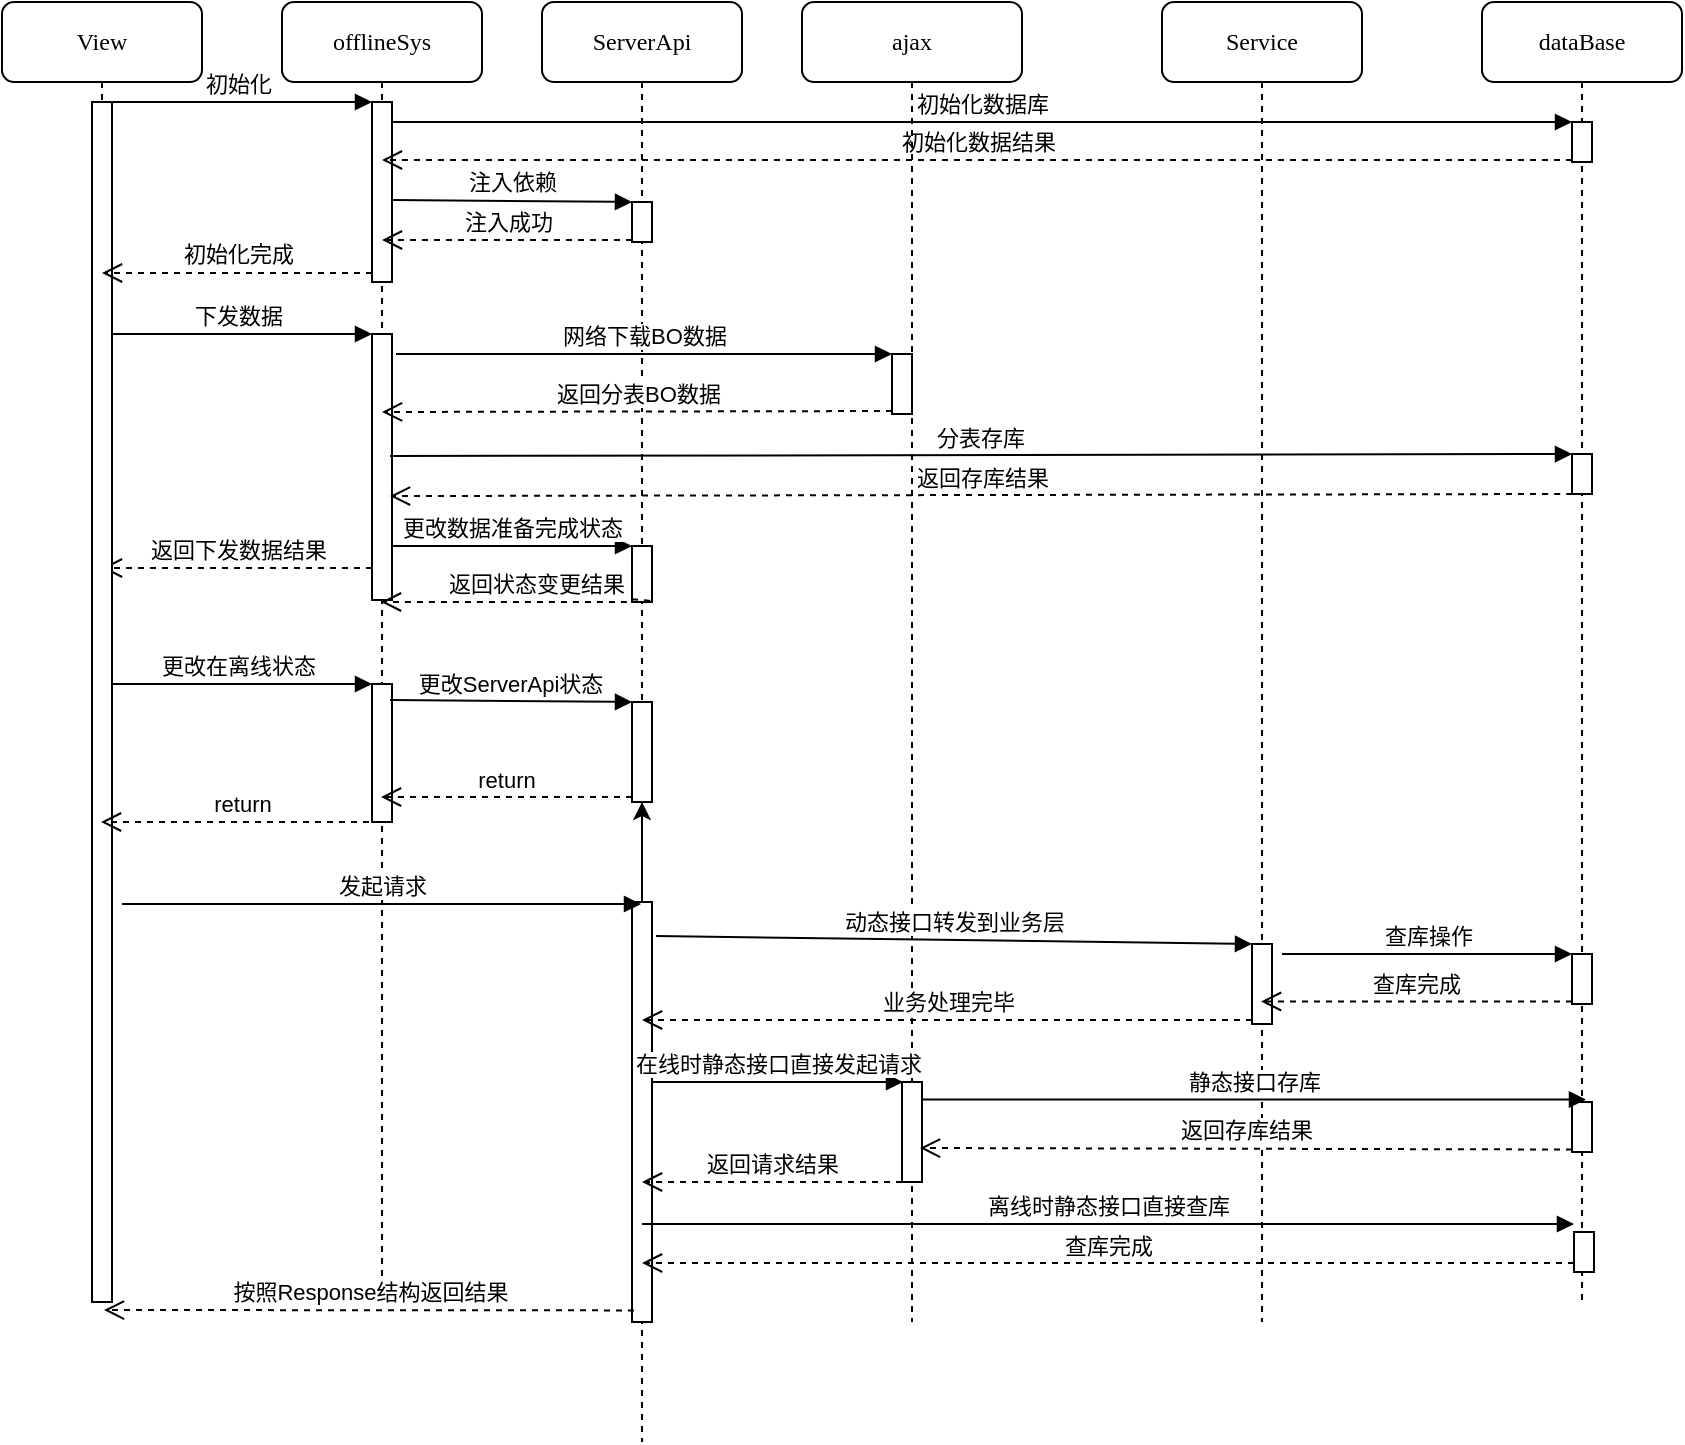 <mxfile version="15.2.7" type="github"><diagram name="Page-1" id="13e1069c-82ec-6db2-03f1-153e76fe0fe0"><mxGraphModel dx="1426" dy="737" grid="1" gridSize="10" guides="1" tooltips="1" connect="1" arrows="1" fold="1" page="1" pageScale="1" pageWidth="1100" pageHeight="850" background="none" math="0" shadow="0"><root><mxCell id="0"/><mxCell id="1" parent="0"/><mxCell id="7baba1c4bc27f4b0-3" value="ServerApi" style="shape=umlLifeline;perimeter=lifelinePerimeter;whiteSpace=wrap;html=1;container=1;collapsible=0;recursiveResize=0;outlineConnect=0;rounded=1;shadow=0;comic=0;labelBackgroundColor=none;strokeWidth=1;fontFamily=Verdana;fontSize=12;align=center;" parent="1" vertex="1"><mxGeometry x="370" y="80" width="100" height="720" as="geometry"/></mxCell><mxCell id="-w-S51wuP4ReROLnTKWr-19" value="" style="html=1;points=[];perimeter=orthogonalPerimeter;" parent="7baba1c4bc27f4b0-3" vertex="1"><mxGeometry x="45" y="100" width="10" height="20" as="geometry"/></mxCell><mxCell id="-w-S51wuP4ReROLnTKWr-87" value="" style="edgeStyle=orthogonalEdgeStyle;rounded=0;orthogonalLoop=1;jettySize=auto;html=1;" parent="7baba1c4bc27f4b0-3" source="-w-S51wuP4ReROLnTKWr-43" target="-w-S51wuP4ReROLnTKWr-68" edge="1"><mxGeometry relative="1" as="geometry"/></mxCell><mxCell id="-w-S51wuP4ReROLnTKWr-43" value="" style="html=1;points=[];perimeter=orthogonalPerimeter;" parent="7baba1c4bc27f4b0-3" vertex="1"><mxGeometry x="45" y="450" width="10" height="210" as="geometry"/></mxCell><mxCell id="-w-S51wuP4ReROLnTKWr-63" value="" style="html=1;points=[];perimeter=orthogonalPerimeter;" parent="7baba1c4bc27f4b0-3" vertex="1"><mxGeometry x="45" y="272" width="10" height="28" as="geometry"/></mxCell><mxCell id="-w-S51wuP4ReROLnTKWr-68" value="" style="html=1;points=[];perimeter=orthogonalPerimeter;" parent="7baba1c4bc27f4b0-3" vertex="1"><mxGeometry x="45" y="350" width="10" height="50" as="geometry"/></mxCell><mxCell id="7baba1c4bc27f4b0-4" value="offlineSys" style="shape=umlLifeline;perimeter=lifelinePerimeter;whiteSpace=wrap;html=1;container=1;collapsible=0;recursiveResize=0;outlineConnect=0;rounded=1;shadow=0;comic=0;labelBackgroundColor=none;strokeWidth=1;fontFamily=Verdana;fontSize=12;align=center;" parent="1" vertex="1"><mxGeometry x="240" y="80" width="100" height="650" as="geometry"/></mxCell><mxCell id="-w-S51wuP4ReROLnTKWr-11" value="" style="html=1;points=[];perimeter=orthogonalPerimeter;" parent="7baba1c4bc27f4b0-4" vertex="1"><mxGeometry x="45" y="50" width="10" height="90" as="geometry"/></mxCell><mxCell id="-w-S51wuP4ReROLnTKWr-23" value="" style="html=1;points=[];perimeter=orthogonalPerimeter;" parent="7baba1c4bc27f4b0-4" vertex="1"><mxGeometry x="45" y="166" width="10" height="133" as="geometry"/></mxCell><mxCell id="-w-S51wuP4ReROLnTKWr-24" value="下发数据" style="html=1;verticalAlign=bottom;endArrow=block;entryX=0;entryY=0;" parent="7baba1c4bc27f4b0-4" edge="1"><mxGeometry relative="1" as="geometry"><mxPoint x="-90" y="166" as="sourcePoint"/><mxPoint x="45" y="166" as="targetPoint"/></mxGeometry></mxCell><mxCell id="-w-S51wuP4ReROLnTKWr-25" value="返回下发数据结果" style="html=1;verticalAlign=bottom;endArrow=open;dashed=1;endSize=8;exitX=0;exitY=0.95;" parent="7baba1c4bc27f4b0-4" edge="1"><mxGeometry relative="1" as="geometry"><mxPoint x="-90" y="283" as="targetPoint"/><mxPoint x="45" y="283" as="sourcePoint"/></mxGeometry></mxCell><mxCell id="-w-S51wuP4ReROLnTKWr-58" value="" style="html=1;points=[];perimeter=orthogonalPerimeter;" parent="7baba1c4bc27f4b0-4" vertex="1"><mxGeometry x="45" y="341" width="10" height="69" as="geometry"/></mxCell><mxCell id="-w-S51wuP4ReROLnTKWr-59" value="更改在离线状态" style="html=1;verticalAlign=bottom;startArrow=oval;endArrow=block;startSize=8;" parent="7baba1c4bc27f4b0-4" target="-w-S51wuP4ReROLnTKWr-58" edge="1"><mxGeometry relative="1" as="geometry"><mxPoint x="-90" y="341" as="sourcePoint"/></mxGeometry></mxCell><mxCell id="7baba1c4bc27f4b0-5" value="Service" style="shape=umlLifeline;perimeter=lifelinePerimeter;whiteSpace=wrap;html=1;container=1;collapsible=0;recursiveResize=0;outlineConnect=0;rounded=1;shadow=0;comic=0;labelBackgroundColor=none;strokeWidth=1;fontFamily=Verdana;fontSize=12;align=center;" parent="1" vertex="1"><mxGeometry x="680" y="80" width="100" height="660" as="geometry"/></mxCell><mxCell id="-w-S51wuP4ReROLnTKWr-46" value="" style="html=1;points=[];perimeter=orthogonalPerimeter;" parent="7baba1c4bc27f4b0-5" vertex="1"><mxGeometry x="45" y="471" width="10" height="40" as="geometry"/></mxCell><mxCell id="7baba1c4bc27f4b0-7" value="dataBase" style="shape=umlLifeline;perimeter=lifelinePerimeter;whiteSpace=wrap;html=1;container=1;collapsible=0;recursiveResize=0;outlineConnect=0;rounded=1;shadow=0;comic=0;labelBackgroundColor=none;strokeWidth=1;fontFamily=Verdana;fontSize=12;align=center;" parent="1" vertex="1"><mxGeometry x="840" y="80" width="100" height="650" as="geometry"/></mxCell><mxCell id="-w-S51wuP4ReROLnTKWr-16" value="" style="html=1;points=[];perimeter=orthogonalPerimeter;" parent="7baba1c4bc27f4b0-7" vertex="1"><mxGeometry x="45" y="60" width="10" height="20" as="geometry"/></mxCell><mxCell id="-w-S51wuP4ReROLnTKWr-29" value="" style="html=1;points=[];perimeter=orthogonalPerimeter;" parent="7baba1c4bc27f4b0-7" vertex="1"><mxGeometry x="45" y="226" width="10" height="20" as="geometry"/></mxCell><mxCell id="-w-S51wuP4ReROLnTKWr-49" value="" style="html=1;points=[];perimeter=orthogonalPerimeter;" parent="7baba1c4bc27f4b0-7" vertex="1"><mxGeometry x="45" y="476" width="10" height="25" as="geometry"/></mxCell><mxCell id="-w-S51wuP4ReROLnTKWr-50" value="查库操作" style="html=1;verticalAlign=bottom;endArrow=block;entryX=0;entryY=0;" parent="7baba1c4bc27f4b0-7" target="-w-S51wuP4ReROLnTKWr-49" edge="1"><mxGeometry relative="1" as="geometry"><mxPoint x="-100" y="476" as="sourcePoint"/></mxGeometry></mxCell><mxCell id="-w-S51wuP4ReROLnTKWr-76" value="" style="html=1;points=[];perimeter=orthogonalPerimeter;" parent="7baba1c4bc27f4b0-7" vertex="1"><mxGeometry x="45" y="550" width="10" height="25" as="geometry"/></mxCell><mxCell id="7baba1c4bc27f4b0-8" value="View" style="shape=umlLifeline;perimeter=lifelinePerimeter;whiteSpace=wrap;html=1;container=1;collapsible=0;recursiveResize=0;outlineConnect=0;rounded=1;shadow=0;comic=0;labelBackgroundColor=none;strokeWidth=1;fontFamily=Verdana;fontSize=12;align=center;" parent="1" vertex="1"><mxGeometry x="100" y="80" width="100" height="650" as="geometry"/></mxCell><mxCell id="-w-S51wuP4ReROLnTKWr-7" value="" style="html=1;points=[];perimeter=orthogonalPerimeter;" parent="7baba1c4bc27f4b0-8" vertex="1"><mxGeometry x="45" y="50" width="10" height="600" as="geometry"/></mxCell><mxCell id="-w-S51wuP4ReROLnTKWr-12" value="初始化" style="html=1;verticalAlign=bottom;endArrow=block;entryX=0;entryY=0;" parent="1" source="7baba1c4bc27f4b0-8" target="-w-S51wuP4ReROLnTKWr-11" edge="1"><mxGeometry relative="1" as="geometry"><mxPoint x="515" y="130" as="sourcePoint"/></mxGeometry></mxCell><mxCell id="-w-S51wuP4ReROLnTKWr-13" value="初始化完成" style="html=1;verticalAlign=bottom;endArrow=open;dashed=1;endSize=8;exitX=0;exitY=0.95;" parent="1" source="-w-S51wuP4ReROLnTKWr-11" target="7baba1c4bc27f4b0-8" edge="1"><mxGeometry relative="1" as="geometry"><mxPoint x="160" y="206" as="targetPoint"/><Array as="points"/></mxGeometry></mxCell><mxCell id="-w-S51wuP4ReROLnTKWr-17" value="初始化数据库" style="html=1;verticalAlign=bottom;endArrow=block;entryX=0;entryY=0;" parent="1" source="-w-S51wuP4ReROLnTKWr-11" target="-w-S51wuP4ReROLnTKWr-16" edge="1"><mxGeometry relative="1" as="geometry"><mxPoint x="300" y="140" as="sourcePoint"/></mxGeometry></mxCell><mxCell id="-w-S51wuP4ReROLnTKWr-18" value="初始化数据结果" style="html=1;verticalAlign=bottom;endArrow=open;dashed=1;endSize=8;exitX=0;exitY=0.95;" parent="1" source="-w-S51wuP4ReROLnTKWr-16" edge="1"><mxGeometry relative="1" as="geometry"><mxPoint x="290" y="159" as="targetPoint"/></mxGeometry></mxCell><mxCell id="-w-S51wuP4ReROLnTKWr-21" value="注入成功" style="html=1;verticalAlign=bottom;endArrow=open;dashed=1;endSize=8;exitX=0;exitY=0.95;" parent="1" source="-w-S51wuP4ReROLnTKWr-19" target="7baba1c4bc27f4b0-4" edge="1"><mxGeometry relative="1" as="geometry"><mxPoint x="495" y="246" as="targetPoint"/></mxGeometry></mxCell><mxCell id="7baba1c4bc27f4b0-2" value="ajax" style="shape=umlLifeline;perimeter=lifelinePerimeter;whiteSpace=wrap;html=1;container=1;collapsible=0;recursiveResize=0;outlineConnect=0;rounded=1;shadow=0;comic=0;labelBackgroundColor=none;strokeWidth=1;fontFamily=Verdana;fontSize=12;align=center;" parent="1" vertex="1"><mxGeometry x="500" y="80" width="110" height="660" as="geometry"/></mxCell><mxCell id="-w-S51wuP4ReROLnTKWr-26" value="" style="html=1;points=[];perimeter=orthogonalPerimeter;" parent="7baba1c4bc27f4b0-2" vertex="1"><mxGeometry x="45" y="176" width="10" height="30" as="geometry"/></mxCell><mxCell id="-w-S51wuP4ReROLnTKWr-32" value="" style="html=1;points=[];perimeter=orthogonalPerimeter;" parent="7baba1c4bc27f4b0-2" vertex="1"><mxGeometry x="50" y="540" width="10" height="50" as="geometry"/></mxCell><mxCell id="-w-S51wuP4ReROLnTKWr-33" value="发起请求" style="html=1;verticalAlign=bottom;endArrow=block;" parent="7baba1c4bc27f4b0-2" target="7baba1c4bc27f4b0-3" edge="1"><mxGeometry relative="1" as="geometry"><mxPoint x="-340" y="451" as="sourcePoint"/></mxGeometry></mxCell><mxCell id="-w-S51wuP4ReROLnTKWr-20" value="注入依赖" style="html=1;verticalAlign=bottom;endArrow=block;entryX=0;entryY=0;exitX=1;exitY=0.544;exitDx=0;exitDy=0;exitPerimeter=0;" parent="1" source="-w-S51wuP4ReROLnTKWr-11" target="-w-S51wuP4ReROLnTKWr-19" edge="1"><mxGeometry relative="1" as="geometry"><mxPoint x="310" y="180" as="sourcePoint"/></mxGeometry></mxCell><mxCell id="-w-S51wuP4ReROLnTKWr-27" value="网络下载BO数据" style="html=1;verticalAlign=bottom;endArrow=block;entryX=0;entryY=0;" parent="1" target="-w-S51wuP4ReROLnTKWr-26" edge="1"><mxGeometry relative="1" as="geometry"><mxPoint x="297" y="256" as="sourcePoint"/></mxGeometry></mxCell><mxCell id="-w-S51wuP4ReROLnTKWr-28" value="返回分表BO数据" style="html=1;verticalAlign=bottom;endArrow=open;dashed=1;endSize=8;exitX=0;exitY=0.95;" parent="1" source="-w-S51wuP4ReROLnTKWr-26" edge="1"><mxGeometry relative="1" as="geometry"><mxPoint x="290" y="285" as="targetPoint"/></mxGeometry></mxCell><mxCell id="-w-S51wuP4ReROLnTKWr-30" value="分表存库" style="html=1;verticalAlign=bottom;endArrow=block;entryX=0;entryY=0;exitX=0.9;exitY=0.489;exitDx=0;exitDy=0;exitPerimeter=0;" parent="1" target="-w-S51wuP4ReROLnTKWr-29" edge="1"><mxGeometry relative="1" as="geometry"><mxPoint x="294" y="307.037" as="sourcePoint"/></mxGeometry></mxCell><mxCell id="-w-S51wuP4ReROLnTKWr-31" value="返回存库结果" style="html=1;verticalAlign=bottom;endArrow=open;dashed=1;endSize=8;entryX=0.9;entryY=0.519;entryDx=0;entryDy=0;entryPerimeter=0;" parent="1" source="-w-S51wuP4ReROLnTKWr-29" edge="1"><mxGeometry relative="1" as="geometry"><mxPoint x="294" y="327.027" as="targetPoint"/><Array as="points"><mxPoint x="880" y="326"/></Array></mxGeometry></mxCell><mxCell id="-w-S51wuP4ReROLnTKWr-47" value="动态接口转发到业务层" style="html=1;verticalAlign=bottom;endArrow=block;entryX=0;entryY=0;exitX=1.2;exitY=0.081;exitDx=0;exitDy=0;exitPerimeter=0;" parent="1" source="-w-S51wuP4ReROLnTKWr-43" target="-w-S51wuP4ReROLnTKWr-46" edge="1"><mxGeometry relative="1" as="geometry"><mxPoint x="580" y="551" as="sourcePoint"/></mxGeometry></mxCell><mxCell id="-w-S51wuP4ReROLnTKWr-51" value="查库完成" style="html=1;verticalAlign=bottom;endArrow=open;dashed=1;endSize=8;exitX=0;exitY=0.95;" parent="1" source="-w-S51wuP4ReROLnTKWr-49" edge="1"><mxGeometry relative="1" as="geometry"><mxPoint x="729.5" y="579.75" as="targetPoint"/></mxGeometry></mxCell><mxCell id="-w-S51wuP4ReROLnTKWr-48" value="业务处理完毕" style="html=1;verticalAlign=bottom;endArrow=open;dashed=1;endSize=8;exitX=0;exitY=0.95;" parent="1" source="-w-S51wuP4ReROLnTKWr-46" target="7baba1c4bc27f4b0-3" edge="1"><mxGeometry relative="1" as="geometry"><mxPoint x="440" y="585" as="targetPoint"/></mxGeometry></mxCell><mxCell id="-w-S51wuP4ReROLnTKWr-53" value="离线时静态接口直接查库" style="html=1;verticalAlign=bottom;endArrow=block;entryX=0;entryY=0;" parent="1" source="7baba1c4bc27f4b0-3" edge="1"><mxGeometry relative="1" as="geometry"><mxPoint x="576" y="691" as="sourcePoint"/><mxPoint x="886" y="691" as="targetPoint"/></mxGeometry></mxCell><mxCell id="-w-S51wuP4ReROLnTKWr-52" value="" style="html=1;points=[];perimeter=orthogonalPerimeter;" parent="1" vertex="1"><mxGeometry x="886" y="695" width="10" height="20" as="geometry"/></mxCell><mxCell id="-w-S51wuP4ReROLnTKWr-54" value="查库完成" style="html=1;verticalAlign=bottom;endArrow=open;dashed=1;endSize=8;exitX=0;exitY=0.95;" parent="1" target="7baba1c4bc27f4b0-3" edge="1"><mxGeometry relative="1" as="geometry"><mxPoint x="575" y="710.01" as="targetPoint"/><mxPoint x="886" y="710.5" as="sourcePoint"/></mxGeometry></mxCell><mxCell id="-w-S51wuP4ReROLnTKWr-34" value="按照Response结构返回结果" style="html=1;verticalAlign=bottom;endArrow=open;dashed=1;endSize=8;exitX=0;exitY=0.95;" parent="1" edge="1"><mxGeometry relative="1" as="geometry"><mxPoint x="151" y="734" as="targetPoint"/><mxPoint x="416" y="734.2" as="sourcePoint"/></mxGeometry></mxCell><mxCell id="-w-S51wuP4ReROLnTKWr-64" value="更改数据准备完成状态" style="html=1;verticalAlign=bottom;endArrow=block;entryX=0;entryY=0;" parent="1" target="-w-S51wuP4ReROLnTKWr-63" edge="1"><mxGeometry relative="1" as="geometry"><mxPoint x="295" y="352" as="sourcePoint"/><Array as="points"><mxPoint x="390" y="352"/></Array></mxGeometry></mxCell><mxCell id="-w-S51wuP4ReROLnTKWr-65" value="返回状态变更结果" style="html=1;verticalAlign=bottom;endArrow=open;dashed=1;endSize=8;exitX=0;exitY=0.95;" parent="1" source="-w-S51wuP4ReROLnTKWr-63" edge="1"><mxGeometry relative="1" as="geometry"><mxPoint x="289.5" y="380" as="targetPoint"/><Array as="points"><mxPoint x="430" y="380"/></Array></mxGeometry></mxCell><mxCell id="-w-S51wuP4ReROLnTKWr-67" value="return" style="html=1;verticalAlign=bottom;endArrow=open;dashed=1;endSize=8;" parent="1" edge="1"><mxGeometry relative="1" as="geometry"><mxPoint x="289.5" y="490" as="sourcePoint"/><mxPoint x="149.5" y="490" as="targetPoint"/><Array as="points"><mxPoint x="220" y="490"/></Array></mxGeometry></mxCell><mxCell id="-w-S51wuP4ReROLnTKWr-69" value="更改ServerApi状态" style="html=1;verticalAlign=bottom;endArrow=block;entryX=0;entryY=0;exitX=0.9;exitY=0.116;exitDx=0;exitDy=0;exitPerimeter=0;" parent="1" source="-w-S51wuP4ReROLnTKWr-58" target="-w-S51wuP4ReROLnTKWr-68" edge="1"><mxGeometry relative="1" as="geometry"><mxPoint x="300" y="430" as="sourcePoint"/></mxGeometry></mxCell><mxCell id="-w-S51wuP4ReROLnTKWr-70" value="return" style="html=1;verticalAlign=bottom;endArrow=open;dashed=1;endSize=8;exitX=0;exitY=0.95;" parent="1" source="-w-S51wuP4ReROLnTKWr-68" edge="1"><mxGeometry relative="1" as="geometry"><mxPoint x="289.5" y="477.5" as="targetPoint"/></mxGeometry></mxCell><mxCell id="-w-S51wuP4ReROLnTKWr-77" value="静态接口存库" style="html=1;verticalAlign=bottom;endArrow=block;entryX=0.7;entryY=-0.05;entryDx=0;entryDy=0;entryPerimeter=0;" parent="1" source="-w-S51wuP4ReROLnTKWr-32" target="-w-S51wuP4ReROLnTKWr-76" edge="1"><mxGeometry relative="1" as="geometry"><mxPoint x="561" y="624" as="sourcePoint"/></mxGeometry></mxCell><mxCell id="-w-S51wuP4ReROLnTKWr-78" value="返回存库结果" style="html=1;verticalAlign=bottom;endArrow=open;dashed=1;endSize=8;exitX=0;exitY=0.95;entryX=0.9;entryY=0.66;entryDx=0;entryDy=0;entryPerimeter=0;" parent="1" source="-w-S51wuP4ReROLnTKWr-76" target="-w-S51wuP4ReROLnTKWr-32" edge="1"><mxGeometry relative="1" as="geometry"><mxPoint x="570" y="648" as="targetPoint"/><Array as="points"/></mxGeometry></mxCell><mxCell id="-w-S51wuP4ReROLnTKWr-88" value="在线时静态接口直接发起请求" style="html=1;verticalAlign=bottom;endArrow=block;" parent="1" source="-w-S51wuP4ReROLnTKWr-43" edge="1"><mxGeometry width="80" relative="1" as="geometry"><mxPoint x="431" y="620" as="sourcePoint"/><mxPoint x="550.5" y="620" as="targetPoint"/></mxGeometry></mxCell><mxCell id="-w-S51wuP4ReROLnTKWr-92" value="返回请求结果" style="html=1;verticalAlign=bottom;endArrow=open;dashed=1;endSize=8;" parent="1" target="7baba1c4bc27f4b0-3" edge="1"><mxGeometry relative="1" as="geometry"><mxPoint x="550" y="670" as="sourcePoint"/><mxPoint x="470" y="670" as="targetPoint"/></mxGeometry></mxCell></root></mxGraphModel></diagram></mxfile>